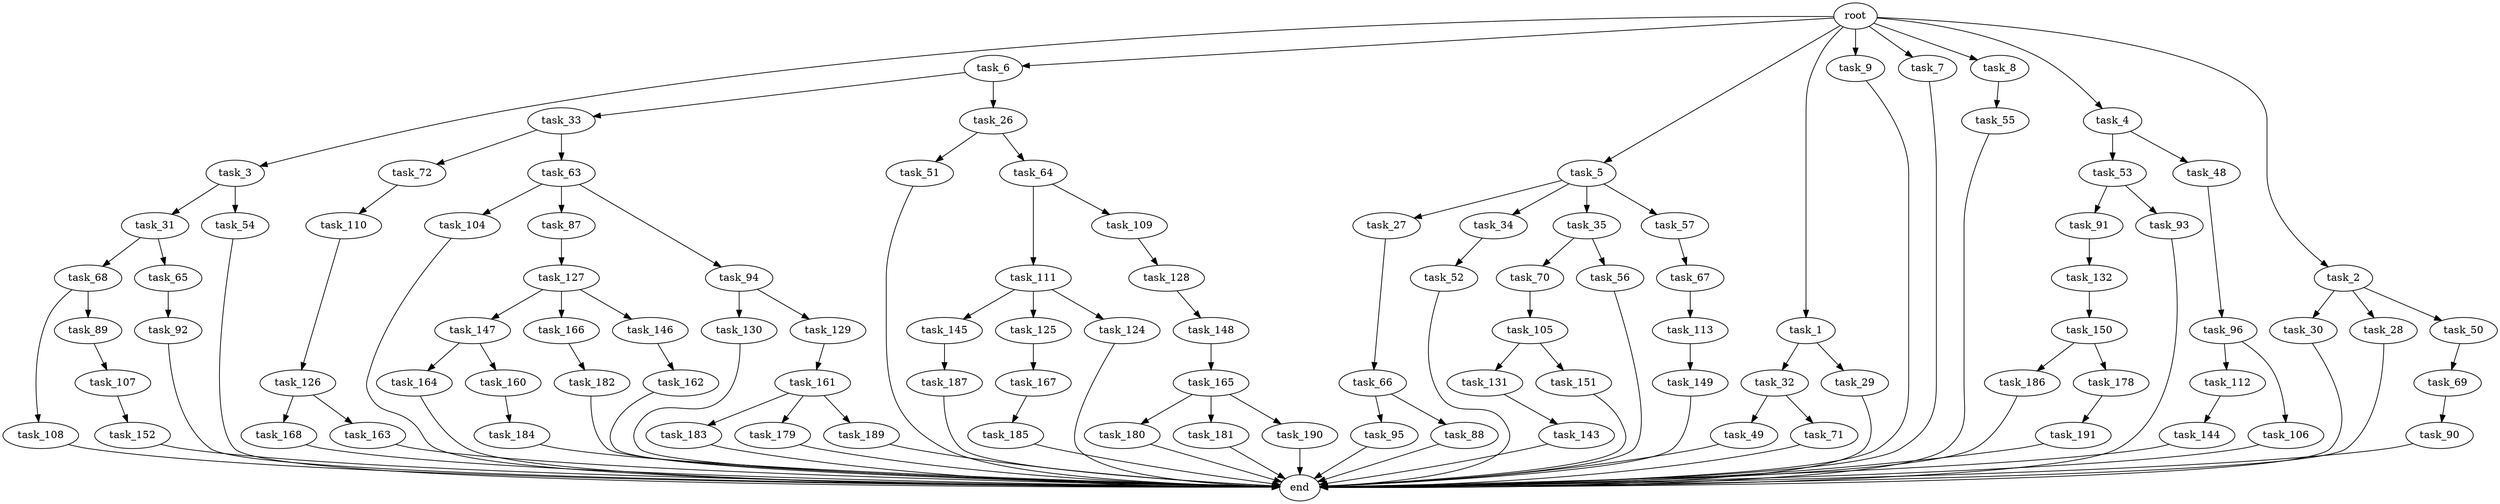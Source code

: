 digraph G {
  task_110 [size="420906795008.000000"];
  task_31 [size="137438953472.000000"];
  task_33 [size="858993459200.000000"];
  task_147 [size="214748364800.000000"];
  task_112 [size="77309411328.000000"];
  task_167 [size="309237645312.000000"];
  task_106 [size="77309411328.000000"];
  task_132 [size="420906795008.000000"];
  task_165 [size="137438953472.000000"];
  task_32 [size="858993459200.000000"];
  task_30 [size="420906795008.000000"];
  task_111 [size="214748364800.000000"];
  end [size="0.000000"];
  task_27 [size="309237645312.000000"];
  task_164 [size="34359738368.000000"];
  task_104 [size="34359738368.000000"];
  task_143 [size="858993459200.000000"];
  task_70 [size="214748364800.000000"];
  task_53 [size="77309411328.000000"];
  task_95 [size="858993459200.000000"];
  task_187 [size="309237645312.000000"];
  task_152 [size="137438953472.000000"];
  task_3 [size="1024.000000"];
  task_6 [size="1024.000000"];
  task_161 [size="137438953472.000000"];
  task_68 [size="214748364800.000000"];
  task_160 [size="34359738368.000000"];
  task_88 [size="858993459200.000000"];
  task_131 [size="858993459200.000000"];
  task_5 [size="1024.000000"];
  task_149 [size="214748364800.000000"];
  task_145 [size="858993459200.000000"];
  task_166 [size="214748364800.000000"];
  task_183 [size="420906795008.000000"];
  task_87 [size="34359738368.000000"];
  task_162 [size="77309411328.000000"];
  task_146 [size="214748364800.000000"];
  task_34 [size="309237645312.000000"];
  task_1 [size="1024.000000"];
  task_51 [size="77309411328.000000"];
  task_9 [size="1024.000000"];
  task_66 [size="420906795008.000000"];
  task_67 [size="858993459200.000000"];
  task_29 [size="858993459200.000000"];
  task_182 [size="858993459200.000000"];
  task_179 [size="420906795008.000000"];
  task_109 [size="214748364800.000000"];
  task_64 [size="77309411328.000000"];
  task_35 [size="309237645312.000000"];
  task_144 [size="214748364800.000000"];
  task_191 [size="420906795008.000000"];
  task_180 [size="34359738368.000000"];
  task_108 [size="214748364800.000000"];
  task_130 [size="77309411328.000000"];
  task_186 [size="77309411328.000000"];
  task_26 [size="858993459200.000000"];
  task_69 [size="214748364800.000000"];
  task_89 [size="214748364800.000000"];
  task_94 [size="34359738368.000000"];
  task_57 [size="309237645312.000000"];
  task_90 [size="214748364800.000000"];
  task_28 [size="420906795008.000000"];
  task_91 [size="77309411328.000000"];
  task_125 [size="858993459200.000000"];
  task_151 [size="858993459200.000000"];
  task_189 [size="420906795008.000000"];
  task_129 [size="77309411328.000000"];
  task_72 [size="309237645312.000000"];
  task_107 [size="309237645312.000000"];
  task_96 [size="309237645312.000000"];
  task_48 [size="77309411328.000000"];
  task_184 [size="420906795008.000000"];
  task_126 [size="77309411328.000000"];
  task_7 [size="1024.000000"];
  task_150 [size="858993459200.000000"];
  task_50 [size="420906795008.000000"];
  task_128 [size="34359738368.000000"];
  root [size="0.000000"];
  task_49 [size="214748364800.000000"];
  task_127 [size="858993459200.000000"];
  task_124 [size="858993459200.000000"];
  task_92 [size="420906795008.000000"];
  task_8 [size="1024.000000"];
  task_168 [size="549755813888.000000"];
  task_55 [size="214748364800.000000"];
  task_163 [size="549755813888.000000"];
  task_185 [size="34359738368.000000"];
  task_181 [size="34359738368.000000"];
  task_148 [size="34359738368.000000"];
  task_52 [size="309237645312.000000"];
  task_105 [size="420906795008.000000"];
  task_4 [size="1024.000000"];
  task_63 [size="309237645312.000000"];
  task_190 [size="34359738368.000000"];
  task_93 [size="77309411328.000000"];
  task_56 [size="214748364800.000000"];
  task_71 [size="214748364800.000000"];
  task_2 [size="1024.000000"];
  task_178 [size="77309411328.000000"];
  task_113 [size="858993459200.000000"];
  task_54 [size="137438953472.000000"];
  task_65 [size="214748364800.000000"];

  task_110 -> task_126 [size="75497472.000000"];
  task_31 -> task_68 [size="209715200.000000"];
  task_31 -> task_65 [size="209715200.000000"];
  task_33 -> task_72 [size="301989888.000000"];
  task_33 -> task_63 [size="301989888.000000"];
  task_147 -> task_164 [size="33554432.000000"];
  task_147 -> task_160 [size="33554432.000000"];
  task_112 -> task_144 [size="209715200.000000"];
  task_167 -> task_185 [size="33554432.000000"];
  task_106 -> end [size="1.000000"];
  task_132 -> task_150 [size="838860800.000000"];
  task_165 -> task_180 [size="33554432.000000"];
  task_165 -> task_190 [size="33554432.000000"];
  task_165 -> task_181 [size="33554432.000000"];
  task_32 -> task_71 [size="209715200.000000"];
  task_32 -> task_49 [size="209715200.000000"];
  task_30 -> end [size="1.000000"];
  task_111 -> task_145 [size="838860800.000000"];
  task_111 -> task_124 [size="838860800.000000"];
  task_111 -> task_125 [size="838860800.000000"];
  task_27 -> task_66 [size="411041792.000000"];
  task_164 -> end [size="1.000000"];
  task_104 -> end [size="1.000000"];
  task_143 -> end [size="1.000000"];
  task_70 -> task_105 [size="411041792.000000"];
  task_53 -> task_93 [size="75497472.000000"];
  task_53 -> task_91 [size="75497472.000000"];
  task_95 -> end [size="1.000000"];
  task_187 -> end [size="1.000000"];
  task_152 -> end [size="1.000000"];
  task_3 -> task_31 [size="134217728.000000"];
  task_3 -> task_54 [size="134217728.000000"];
  task_6 -> task_26 [size="838860800.000000"];
  task_6 -> task_33 [size="838860800.000000"];
  task_161 -> task_189 [size="411041792.000000"];
  task_161 -> task_183 [size="411041792.000000"];
  task_161 -> task_179 [size="411041792.000000"];
  task_68 -> task_89 [size="209715200.000000"];
  task_68 -> task_108 [size="209715200.000000"];
  task_160 -> task_184 [size="411041792.000000"];
  task_88 -> end [size="1.000000"];
  task_131 -> task_143 [size="838860800.000000"];
  task_5 -> task_27 [size="301989888.000000"];
  task_5 -> task_35 [size="301989888.000000"];
  task_5 -> task_34 [size="301989888.000000"];
  task_5 -> task_57 [size="301989888.000000"];
  task_149 -> end [size="1.000000"];
  task_145 -> task_187 [size="301989888.000000"];
  task_166 -> task_182 [size="838860800.000000"];
  task_183 -> end [size="1.000000"];
  task_87 -> task_127 [size="838860800.000000"];
  task_162 -> end [size="1.000000"];
  task_146 -> task_162 [size="75497472.000000"];
  task_34 -> task_52 [size="301989888.000000"];
  task_1 -> task_32 [size="838860800.000000"];
  task_1 -> task_29 [size="838860800.000000"];
  task_51 -> end [size="1.000000"];
  task_9 -> end [size="1.000000"];
  task_66 -> task_88 [size="838860800.000000"];
  task_66 -> task_95 [size="838860800.000000"];
  task_67 -> task_113 [size="838860800.000000"];
  task_29 -> end [size="1.000000"];
  task_182 -> end [size="1.000000"];
  task_179 -> end [size="1.000000"];
  task_109 -> task_128 [size="33554432.000000"];
  task_64 -> task_109 [size="209715200.000000"];
  task_64 -> task_111 [size="209715200.000000"];
  task_35 -> task_70 [size="209715200.000000"];
  task_35 -> task_56 [size="209715200.000000"];
  task_144 -> end [size="1.000000"];
  task_191 -> end [size="1.000000"];
  task_180 -> end [size="1.000000"];
  task_108 -> end [size="1.000000"];
  task_130 -> end [size="1.000000"];
  task_186 -> end [size="1.000000"];
  task_26 -> task_64 [size="75497472.000000"];
  task_26 -> task_51 [size="75497472.000000"];
  task_69 -> task_90 [size="209715200.000000"];
  task_89 -> task_107 [size="301989888.000000"];
  task_94 -> task_129 [size="75497472.000000"];
  task_94 -> task_130 [size="75497472.000000"];
  task_57 -> task_67 [size="838860800.000000"];
  task_90 -> end [size="1.000000"];
  task_28 -> end [size="1.000000"];
  task_91 -> task_132 [size="411041792.000000"];
  task_125 -> task_167 [size="301989888.000000"];
  task_151 -> end [size="1.000000"];
  task_189 -> end [size="1.000000"];
  task_129 -> task_161 [size="134217728.000000"];
  task_72 -> task_110 [size="411041792.000000"];
  task_107 -> task_152 [size="134217728.000000"];
  task_96 -> task_106 [size="75497472.000000"];
  task_96 -> task_112 [size="75497472.000000"];
  task_48 -> task_96 [size="301989888.000000"];
  task_184 -> end [size="1.000000"];
  task_126 -> task_163 [size="536870912.000000"];
  task_126 -> task_168 [size="536870912.000000"];
  task_7 -> end [size="1.000000"];
  task_150 -> task_178 [size="75497472.000000"];
  task_150 -> task_186 [size="75497472.000000"];
  task_50 -> task_69 [size="209715200.000000"];
  task_128 -> task_148 [size="33554432.000000"];
  root -> task_9 [size="1.000000"];
  root -> task_5 [size="1.000000"];
  root -> task_7 [size="1.000000"];
  root -> task_2 [size="1.000000"];
  root -> task_1 [size="1.000000"];
  root -> task_8 [size="1.000000"];
  root -> task_4 [size="1.000000"];
  root -> task_3 [size="1.000000"];
  root -> task_6 [size="1.000000"];
  task_49 -> end [size="1.000000"];
  task_127 -> task_166 [size="209715200.000000"];
  task_127 -> task_147 [size="209715200.000000"];
  task_127 -> task_146 [size="209715200.000000"];
  task_124 -> end [size="1.000000"];
  task_92 -> end [size="1.000000"];
  task_8 -> task_55 [size="209715200.000000"];
  task_168 -> end [size="1.000000"];
  task_55 -> end [size="1.000000"];
  task_163 -> end [size="1.000000"];
  task_185 -> end [size="1.000000"];
  task_181 -> end [size="1.000000"];
  task_148 -> task_165 [size="134217728.000000"];
  task_52 -> end [size="1.000000"];
  task_105 -> task_151 [size="838860800.000000"];
  task_105 -> task_131 [size="838860800.000000"];
  task_4 -> task_48 [size="75497472.000000"];
  task_4 -> task_53 [size="75497472.000000"];
  task_63 -> task_87 [size="33554432.000000"];
  task_63 -> task_94 [size="33554432.000000"];
  task_63 -> task_104 [size="33554432.000000"];
  task_190 -> end [size="1.000000"];
  task_93 -> end [size="1.000000"];
  task_56 -> end [size="1.000000"];
  task_71 -> end [size="1.000000"];
  task_2 -> task_30 [size="411041792.000000"];
  task_2 -> task_50 [size="411041792.000000"];
  task_2 -> task_28 [size="411041792.000000"];
  task_178 -> task_191 [size="411041792.000000"];
  task_113 -> task_149 [size="209715200.000000"];
  task_54 -> end [size="1.000000"];
  task_65 -> task_92 [size="411041792.000000"];
}
